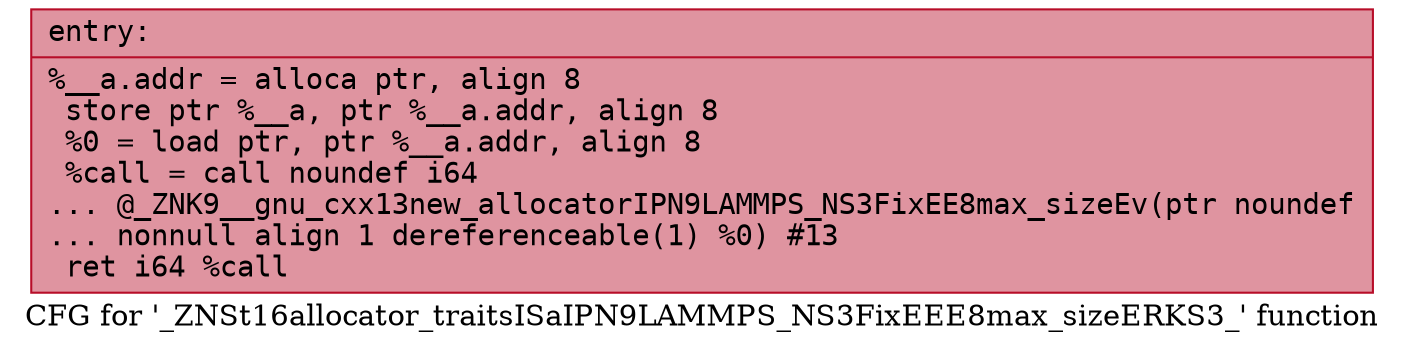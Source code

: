 digraph "CFG for '_ZNSt16allocator_traitsISaIPN9LAMMPS_NS3FixEEE8max_sizeERKS3_' function" {
	label="CFG for '_ZNSt16allocator_traitsISaIPN9LAMMPS_NS3FixEEE8max_sizeERKS3_' function";

	Node0x561f165259a0 [shape=record,color="#b70d28ff", style=filled, fillcolor="#b70d2870" fontname="Courier",label="{entry:\l|  %__a.addr = alloca ptr, align 8\l  store ptr %__a, ptr %__a.addr, align 8\l  %0 = load ptr, ptr %__a.addr, align 8\l  %call = call noundef i64\l... @_ZNK9__gnu_cxx13new_allocatorIPN9LAMMPS_NS3FixEE8max_sizeEv(ptr noundef\l... nonnull align 1 dereferenceable(1) %0) #13\l  ret i64 %call\l}"];
}
